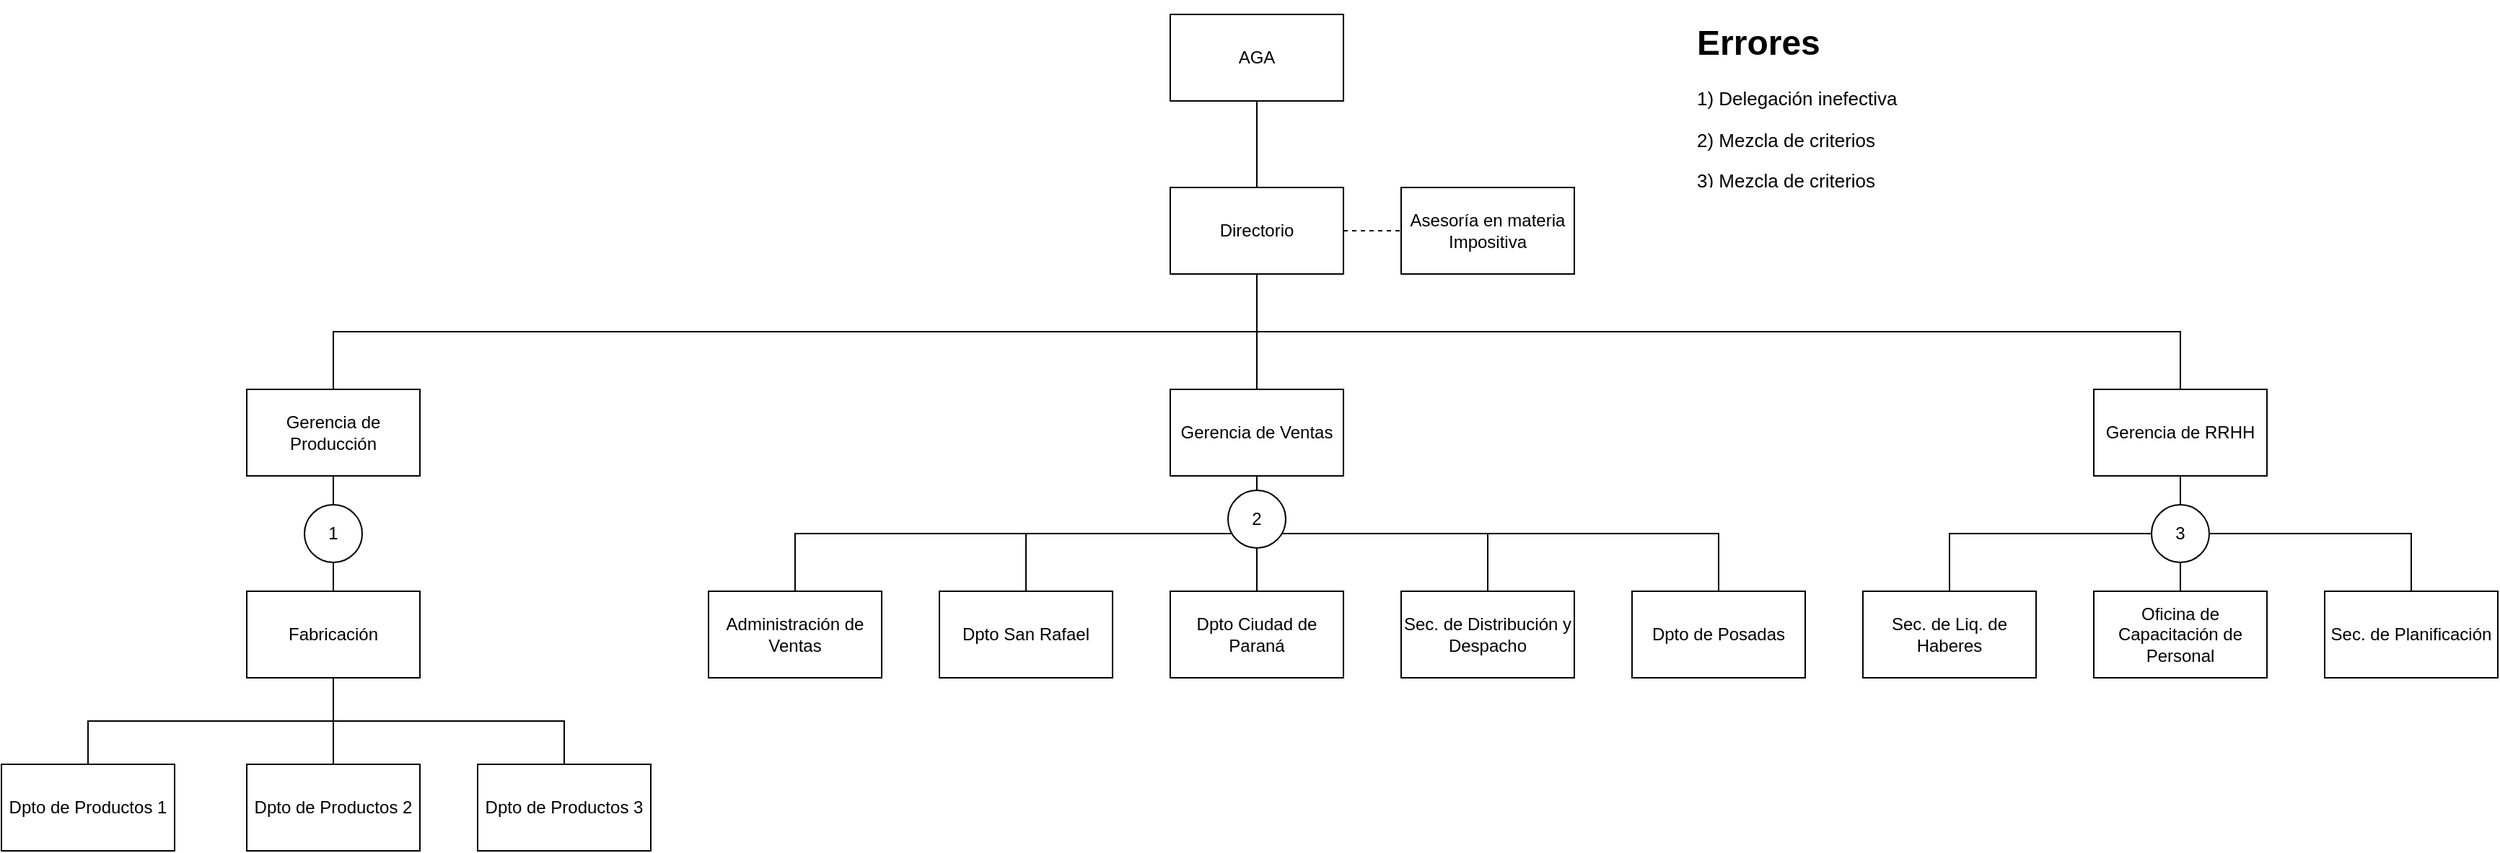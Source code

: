 <mxfile version="14.6.6" type="github">
  <diagram id="-EkToZXz6IpFidguX8vV" name="Página-1">
    <mxGraphModel dx="3293" dy="1483" grid="1" gridSize="10" guides="1" tooltips="1" connect="1" arrows="1" fold="1" page="0" pageScale="1" pageWidth="827" pageHeight="1169" math="0" shadow="0">
      <root>
        <mxCell id="0" />
        <mxCell id="1" parent="0" />
        <mxCell id="8jfB2x_in3vzI59CDTxY-3" value="" style="edgeStyle=orthogonalEdgeStyle;rounded=0;orthogonalLoop=1;jettySize=auto;html=1;endArrow=none;endFill=0;" edge="1" parent="1" source="8jfB2x_in3vzI59CDTxY-1" target="8jfB2x_in3vzI59CDTxY-2">
          <mxGeometry relative="1" as="geometry" />
        </mxCell>
        <mxCell id="8jfB2x_in3vzI59CDTxY-1" value="&lt;font style=&quot;vertical-align: inherit&quot;&gt;&lt;font style=&quot;vertical-align: inherit&quot;&gt;AGA&lt;/font&gt;&lt;/font&gt;" style="rounded=0;whiteSpace=wrap;html=1;" vertex="1" parent="1">
          <mxGeometry x="490" y="680" width="120" height="60" as="geometry" />
        </mxCell>
        <mxCell id="8jfB2x_in3vzI59CDTxY-5" value="" style="edgeStyle=orthogonalEdgeStyle;rounded=0;orthogonalLoop=1;jettySize=auto;html=1;endArrow=none;endFill=0;" edge="1" parent="1" source="8jfB2x_in3vzI59CDTxY-2" target="8jfB2x_in3vzI59CDTxY-4">
          <mxGeometry relative="1" as="geometry" />
        </mxCell>
        <mxCell id="8jfB2x_in3vzI59CDTxY-11" value="" style="edgeStyle=orthogonalEdgeStyle;rounded=0;orthogonalLoop=1;jettySize=auto;html=1;endArrow=none;endFill=0;dashed=1;" edge="1" parent="1" source="8jfB2x_in3vzI59CDTxY-2" target="8jfB2x_in3vzI59CDTxY-10">
          <mxGeometry relative="1" as="geometry" />
        </mxCell>
        <mxCell id="8jfB2x_in3vzI59CDTxY-54" style="edgeStyle=orthogonalEdgeStyle;rounded=0;orthogonalLoop=1;jettySize=auto;html=1;endArrow=none;endFill=0;" edge="1" parent="1" source="8jfB2x_in3vzI59CDTxY-2" target="8jfB2x_in3vzI59CDTxY-7">
          <mxGeometry relative="1" as="geometry">
            <Array as="points">
              <mxPoint x="550" y="900" />
              <mxPoint x="1190" y="900" />
            </Array>
          </mxGeometry>
        </mxCell>
        <mxCell id="8jfB2x_in3vzI59CDTxY-55" style="edgeStyle=orthogonalEdgeStyle;rounded=0;orthogonalLoop=1;jettySize=auto;html=1;endArrow=none;endFill=0;" edge="1" parent="1" source="8jfB2x_in3vzI59CDTxY-2" target="8jfB2x_in3vzI59CDTxY-8">
          <mxGeometry relative="1" as="geometry">
            <Array as="points">
              <mxPoint x="550" y="900" />
              <mxPoint x="-90" y="900" />
            </Array>
          </mxGeometry>
        </mxCell>
        <mxCell id="8jfB2x_in3vzI59CDTxY-2" value="Directorio" style="whiteSpace=wrap;html=1;rounded=0;" vertex="1" parent="1">
          <mxGeometry x="490" y="800" width="120" height="60" as="geometry" />
        </mxCell>
        <mxCell id="8jfB2x_in3vzI59CDTxY-13" value="" style="edgeStyle=orthogonalEdgeStyle;rounded=0;orthogonalLoop=1;jettySize=auto;html=1;endArrow=none;endFill=0;" edge="1" parent="1" source="8jfB2x_in3vzI59CDTxY-4" target="8jfB2x_in3vzI59CDTxY-12">
          <mxGeometry relative="1" as="geometry" />
        </mxCell>
        <mxCell id="8jfB2x_in3vzI59CDTxY-48" style="edgeStyle=orthogonalEdgeStyle;rounded=0;orthogonalLoop=1;jettySize=auto;html=1;endArrow=none;endFill=0;" edge="1" parent="1" source="8jfB2x_in3vzI59CDTxY-4" target="8jfB2x_in3vzI59CDTxY-24">
          <mxGeometry relative="1" as="geometry">
            <Array as="points">
              <mxPoint x="550" y="1040" />
              <mxPoint x="710" y="1040" />
            </Array>
          </mxGeometry>
        </mxCell>
        <mxCell id="8jfB2x_in3vzI59CDTxY-49" style="edgeStyle=orthogonalEdgeStyle;rounded=0;orthogonalLoop=1;jettySize=auto;html=1;endArrow=none;endFill=0;" edge="1" parent="1" source="8jfB2x_in3vzI59CDTxY-4" target="8jfB2x_in3vzI59CDTxY-15">
          <mxGeometry relative="1" as="geometry">
            <Array as="points">
              <mxPoint x="550" y="1040" />
              <mxPoint x="390" y="1040" />
            </Array>
          </mxGeometry>
        </mxCell>
        <mxCell id="8jfB2x_in3vzI59CDTxY-50" style="edgeStyle=orthogonalEdgeStyle;rounded=0;orthogonalLoop=1;jettySize=auto;html=1;endArrow=none;endFill=0;" edge="1" parent="1" source="8jfB2x_in3vzI59CDTxY-4" target="8jfB2x_in3vzI59CDTxY-20">
          <mxGeometry relative="1" as="geometry">
            <Array as="points">
              <mxPoint x="550" y="1040" />
              <mxPoint x="230" y="1040" />
            </Array>
          </mxGeometry>
        </mxCell>
        <mxCell id="8jfB2x_in3vzI59CDTxY-51" style="edgeStyle=orthogonalEdgeStyle;rounded=0;orthogonalLoop=1;jettySize=auto;html=1;endArrow=none;endFill=0;" edge="1" parent="1" source="8jfB2x_in3vzI59CDTxY-4" target="8jfB2x_in3vzI59CDTxY-16">
          <mxGeometry relative="1" as="geometry">
            <Array as="points">
              <mxPoint x="550" y="1040" />
              <mxPoint x="870" y="1040" />
            </Array>
          </mxGeometry>
        </mxCell>
        <mxCell id="8jfB2x_in3vzI59CDTxY-4" value="Gerencia de Ventas" style="whiteSpace=wrap;html=1;rounded=0;" vertex="1" parent="1">
          <mxGeometry x="490" y="940" width="120" height="60" as="geometry" />
        </mxCell>
        <mxCell id="8jfB2x_in3vzI59CDTxY-40" value="" style="edgeStyle=orthogonalEdgeStyle;rounded=0;orthogonalLoop=1;jettySize=auto;html=1;endArrow=none;endFill=0;" edge="1" parent="1" source="8jfB2x_in3vzI59CDTxY-7" target="8jfB2x_in3vzI59CDTxY-39">
          <mxGeometry relative="1" as="geometry">
            <Array as="points">
              <mxPoint x="1190" y="1040" />
              <mxPoint x="1350" y="1040" />
            </Array>
          </mxGeometry>
        </mxCell>
        <mxCell id="8jfB2x_in3vzI59CDTxY-41" style="edgeStyle=orthogonalEdgeStyle;rounded=0;orthogonalLoop=1;jettySize=auto;html=1;entryX=0.5;entryY=0;entryDx=0;entryDy=0;endArrow=none;endFill=0;" edge="1" parent="1" source="8jfB2x_in3vzI59CDTxY-7" target="8jfB2x_in3vzI59CDTxY-37">
          <mxGeometry relative="1" as="geometry">
            <Array as="points">
              <mxPoint x="1190" y="1040" />
              <mxPoint x="1030" y="1040" />
            </Array>
          </mxGeometry>
        </mxCell>
        <mxCell id="8jfB2x_in3vzI59CDTxY-43" value="" style="edgeStyle=orthogonalEdgeStyle;rounded=0;orthogonalLoop=1;jettySize=auto;html=1;endArrow=none;endFill=0;" edge="1" parent="1" source="8jfB2x_in3vzI59CDTxY-7" target="8jfB2x_in3vzI59CDTxY-42">
          <mxGeometry relative="1" as="geometry" />
        </mxCell>
        <mxCell id="8jfB2x_in3vzI59CDTxY-7" value="Gerencia de RRHH" style="whiteSpace=wrap;html=1;rounded=0;" vertex="1" parent="1">
          <mxGeometry x="1130" y="940" width="120" height="60" as="geometry" />
        </mxCell>
        <mxCell id="8jfB2x_in3vzI59CDTxY-26" value="" style="edgeStyle=orthogonalEdgeStyle;rounded=0;orthogonalLoop=1;jettySize=auto;html=1;endArrow=none;endFill=0;startArrow=none;" edge="1" parent="1" source="8jfB2x_in3vzI59CDTxY-34" target="8jfB2x_in3vzI59CDTxY-25">
          <mxGeometry relative="1" as="geometry" />
        </mxCell>
        <mxCell id="8jfB2x_in3vzI59CDTxY-8" value="Gerencia de Producción" style="whiteSpace=wrap;html=1;rounded=0;" vertex="1" parent="1">
          <mxGeometry x="-150" y="940" width="120" height="60" as="geometry" />
        </mxCell>
        <mxCell id="8jfB2x_in3vzI59CDTxY-10" value="Asesoría en materia Impositiva" style="whiteSpace=wrap;html=1;rounded=0;" vertex="1" parent="1">
          <mxGeometry x="650" y="800" width="120" height="60" as="geometry" />
        </mxCell>
        <mxCell id="8jfB2x_in3vzI59CDTxY-12" value="Dpto Ciudad de Paraná" style="whiteSpace=wrap;html=1;rounded=0;" vertex="1" parent="1">
          <mxGeometry x="490" y="1080" width="120" height="60" as="geometry" />
        </mxCell>
        <mxCell id="8jfB2x_in3vzI59CDTxY-15" value="Dpto San Rafael" style="whiteSpace=wrap;html=1;rounded=0;" vertex="1" parent="1">
          <mxGeometry x="330" y="1080" width="120" height="60" as="geometry" />
        </mxCell>
        <mxCell id="8jfB2x_in3vzI59CDTxY-16" value="Dpto de Posadas" style="whiteSpace=wrap;html=1;rounded=0;" vertex="1" parent="1">
          <mxGeometry x="810" y="1080" width="120" height="60" as="geometry" />
        </mxCell>
        <mxCell id="8jfB2x_in3vzI59CDTxY-20" value="Administración de Ventas" style="rounded=0;whiteSpace=wrap;html=1;" vertex="1" parent="1">
          <mxGeometry x="170" y="1080" width="120" height="60" as="geometry" />
        </mxCell>
        <mxCell id="8jfB2x_in3vzI59CDTxY-24" value="Sec. de Distribución y Despacho" style="rounded=0;whiteSpace=wrap;html=1;" vertex="1" parent="1">
          <mxGeometry x="650" y="1080" width="120" height="60" as="geometry" />
        </mxCell>
        <mxCell id="8jfB2x_in3vzI59CDTxY-28" value="" style="edgeStyle=orthogonalEdgeStyle;rounded=0;orthogonalLoop=1;jettySize=auto;html=1;endArrow=none;endFill=0;" edge="1" parent="1" source="8jfB2x_in3vzI59CDTxY-25" target="8jfB2x_in3vzI59CDTxY-27">
          <mxGeometry relative="1" as="geometry">
            <Array as="points">
              <mxPoint x="-90" y="1170" />
              <mxPoint x="-260" y="1170" />
            </Array>
          </mxGeometry>
        </mxCell>
        <mxCell id="8jfB2x_in3vzI59CDTxY-30" value="" style="edgeStyle=orthogonalEdgeStyle;rounded=0;orthogonalLoop=1;jettySize=auto;html=1;endArrow=none;endFill=0;" edge="1" parent="1" source="8jfB2x_in3vzI59CDTxY-25" target="8jfB2x_in3vzI59CDTxY-29">
          <mxGeometry relative="1" as="geometry" />
        </mxCell>
        <mxCell id="8jfB2x_in3vzI59CDTxY-31" value="" style="edgeStyle=orthogonalEdgeStyle;rounded=0;orthogonalLoop=1;jettySize=auto;html=1;endArrow=none;endFill=0;" edge="1" parent="1" source="8jfB2x_in3vzI59CDTxY-25" target="8jfB2x_in3vzI59CDTxY-29">
          <mxGeometry relative="1" as="geometry" />
        </mxCell>
        <mxCell id="8jfB2x_in3vzI59CDTxY-33" style="edgeStyle=orthogonalEdgeStyle;rounded=0;orthogonalLoop=1;jettySize=auto;html=1;endArrow=none;endFill=0;" edge="1" parent="1" source="8jfB2x_in3vzI59CDTxY-25" target="8jfB2x_in3vzI59CDTxY-32">
          <mxGeometry relative="1" as="geometry">
            <Array as="points">
              <mxPoint x="-90" y="1170" />
              <mxPoint x="70" y="1170" />
            </Array>
          </mxGeometry>
        </mxCell>
        <mxCell id="8jfB2x_in3vzI59CDTxY-25" value="Fabricación" style="whiteSpace=wrap;html=1;rounded=0;" vertex="1" parent="1">
          <mxGeometry x="-150" y="1080" width="120" height="60" as="geometry" />
        </mxCell>
        <mxCell id="8jfB2x_in3vzI59CDTxY-27" value="Dpto de Productos 1" style="whiteSpace=wrap;html=1;rounded=0;" vertex="1" parent="1">
          <mxGeometry x="-320" y="1200" width="120" height="60" as="geometry" />
        </mxCell>
        <mxCell id="8jfB2x_in3vzI59CDTxY-29" value="Dpto de Productos 2" style="whiteSpace=wrap;html=1;rounded=0;" vertex="1" parent="1">
          <mxGeometry x="-150" y="1200" width="120" height="60" as="geometry" />
        </mxCell>
        <mxCell id="8jfB2x_in3vzI59CDTxY-32" value="&lt;span&gt;Dpto de Productos 3&lt;/span&gt;" style="rounded=0;whiteSpace=wrap;html=1;" vertex="1" parent="1">
          <mxGeometry x="10" y="1200" width="120" height="60" as="geometry" />
        </mxCell>
        <mxCell id="8jfB2x_in3vzI59CDTxY-34" value="1" style="ellipse;whiteSpace=wrap;html=1;aspect=fixed;" vertex="1" parent="1">
          <mxGeometry x="-110" y="1020" width="40" height="40" as="geometry" />
        </mxCell>
        <mxCell id="8jfB2x_in3vzI59CDTxY-35" value="" style="edgeStyle=orthogonalEdgeStyle;rounded=0;orthogonalLoop=1;jettySize=auto;html=1;endArrow=none;endFill=0;" edge="1" parent="1" source="8jfB2x_in3vzI59CDTxY-8" target="8jfB2x_in3vzI59CDTxY-34">
          <mxGeometry relative="1" as="geometry">
            <mxPoint x="-90" y="1000" as="sourcePoint" />
            <mxPoint x="-90" y="1080" as="targetPoint" />
          </mxGeometry>
        </mxCell>
        <mxCell id="8jfB2x_in3vzI59CDTxY-37" value="Sec. de Liq. de Haberes" style="whiteSpace=wrap;html=1;rounded=0;" vertex="1" parent="1">
          <mxGeometry x="970" y="1080" width="120" height="60" as="geometry" />
        </mxCell>
        <mxCell id="8jfB2x_in3vzI59CDTxY-39" value="Sec. de Planificación" style="whiteSpace=wrap;html=1;rounded=0;" vertex="1" parent="1">
          <mxGeometry x="1290" y="1080" width="120" height="60" as="geometry" />
        </mxCell>
        <mxCell id="8jfB2x_in3vzI59CDTxY-42" value="Oficina de Capacitación de Personal" style="whiteSpace=wrap;html=1;rounded=0;" vertex="1" parent="1">
          <mxGeometry x="1130" y="1080" width="120" height="60" as="geometry" />
        </mxCell>
        <mxCell id="8jfB2x_in3vzI59CDTxY-44" value="3" style="ellipse;whiteSpace=wrap;html=1;aspect=fixed;" vertex="1" parent="1">
          <mxGeometry x="1170" y="1020" width="40" height="40" as="geometry" />
        </mxCell>
        <mxCell id="8jfB2x_in3vzI59CDTxY-53" value="2" style="ellipse;whiteSpace=wrap;html=1;aspect=fixed;" vertex="1" parent="1">
          <mxGeometry x="530" y="1010" width="40" height="40" as="geometry" />
        </mxCell>
        <mxCell id="8jfB2x_in3vzI59CDTxY-57" value="&lt;h1&gt;Errores&lt;/h1&gt;&lt;p style=&quot;font-size: 13px&quot;&gt;&lt;font style=&quot;font-size: 13px&quot;&gt;1) Delegación inefectiva&lt;/font&gt;&lt;/p&gt;&lt;p style=&quot;font-size: 13px&quot;&gt;&lt;font style=&quot;font-size: 13px&quot;&gt;2) Mezcla de criterios&lt;/font&gt;&lt;/p&gt;&lt;p style=&quot;font-size: 13px&quot;&gt;&lt;font style=&quot;font-size: 13px&quot;&gt;3) Mezcla de criterios&lt;/font&gt;&lt;/p&gt;" style="text;html=1;strokeColor=none;fillColor=none;spacing=5;spacingTop=-20;whiteSpace=wrap;overflow=hidden;rounded=0;" vertex="1" parent="1">
          <mxGeometry x="850" y="680" width="190" height="120" as="geometry" />
        </mxCell>
      </root>
    </mxGraphModel>
  </diagram>
</mxfile>

